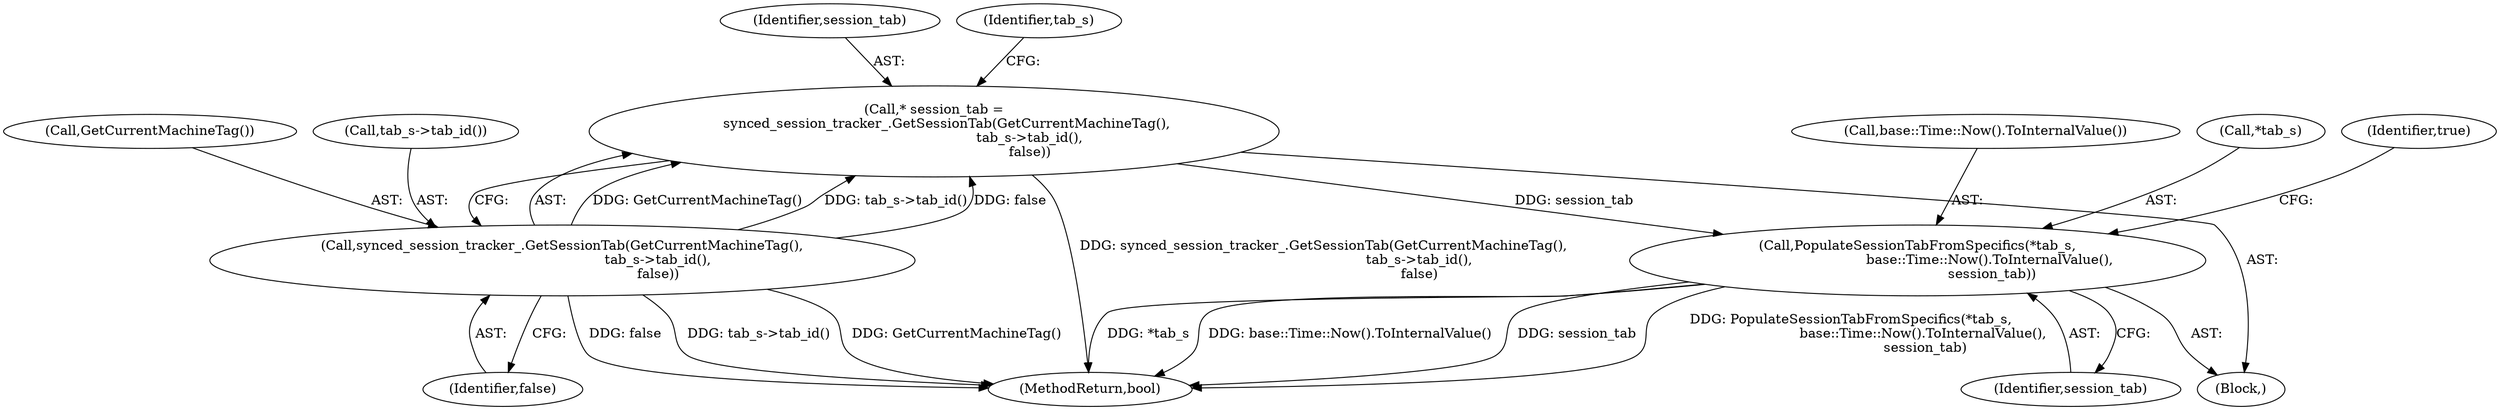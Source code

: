 digraph "0_Chrome_19190765882e272a6a2162c89acdb29110f7e3cf_13@pointer" {
"1000244" [label="(Call,PopulateSessionTabFromSpecifics(*tab_s,\n                                  base::Time::Now().ToInternalValue(),\n                                   session_tab))"];
"1000238" [label="(Call,* session_tab =\n      synced_session_tracker_.GetSessionTab(GetCurrentMachineTag(),\n                                             tab_s->tab_id(),\n                                             false))"];
"1000240" [label="(Call,synced_session_tracker_.GetSessionTab(GetCurrentMachineTag(),\n                                             tab_s->tab_id(),\n                                             false))"];
"1000238" [label="(Call,* session_tab =\n      synced_session_tracker_.GetSessionTab(GetCurrentMachineTag(),\n                                             tab_s->tab_id(),\n                                             false))"];
"1000248" [label="(Identifier,session_tab)"];
"1000250" [label="(Identifier,true)"];
"1000243" [label="(Identifier,false)"];
"1000244" [label="(Call,PopulateSessionTabFromSpecifics(*tab_s,\n                                  base::Time::Now().ToInternalValue(),\n                                   session_tab))"];
"1000247" [label="(Call,base::Time::Now().ToInternalValue())"];
"1000241" [label="(Call,GetCurrentMachineTag())"];
"1000239" [label="(Identifier,session_tab)"];
"1000246" [label="(Identifier,tab_s)"];
"1000251" [label="(MethodReturn,bool)"];
"1000105" [label="(Block,)"];
"1000245" [label="(Call,*tab_s)"];
"1000240" [label="(Call,synced_session_tracker_.GetSessionTab(GetCurrentMachineTag(),\n                                             tab_s->tab_id(),\n                                             false))"];
"1000242" [label="(Call,tab_s->tab_id())"];
"1000244" -> "1000105"  [label="AST: "];
"1000244" -> "1000248"  [label="CFG: "];
"1000245" -> "1000244"  [label="AST: "];
"1000247" -> "1000244"  [label="AST: "];
"1000248" -> "1000244"  [label="AST: "];
"1000250" -> "1000244"  [label="CFG: "];
"1000244" -> "1000251"  [label="DDG: session_tab"];
"1000244" -> "1000251"  [label="DDG: PopulateSessionTabFromSpecifics(*tab_s,\n                                  base::Time::Now().ToInternalValue(),\n                                   session_tab)"];
"1000244" -> "1000251"  [label="DDG: *tab_s"];
"1000244" -> "1000251"  [label="DDG: base::Time::Now().ToInternalValue()"];
"1000238" -> "1000244"  [label="DDG: session_tab"];
"1000238" -> "1000105"  [label="AST: "];
"1000238" -> "1000240"  [label="CFG: "];
"1000239" -> "1000238"  [label="AST: "];
"1000240" -> "1000238"  [label="AST: "];
"1000246" -> "1000238"  [label="CFG: "];
"1000238" -> "1000251"  [label="DDG: synced_session_tracker_.GetSessionTab(GetCurrentMachineTag(),\n                                             tab_s->tab_id(),\n                                             false)"];
"1000240" -> "1000238"  [label="DDG: GetCurrentMachineTag()"];
"1000240" -> "1000238"  [label="DDG: tab_s->tab_id()"];
"1000240" -> "1000238"  [label="DDG: false"];
"1000240" -> "1000243"  [label="CFG: "];
"1000241" -> "1000240"  [label="AST: "];
"1000242" -> "1000240"  [label="AST: "];
"1000243" -> "1000240"  [label="AST: "];
"1000240" -> "1000251"  [label="DDG: tab_s->tab_id()"];
"1000240" -> "1000251"  [label="DDG: GetCurrentMachineTag()"];
"1000240" -> "1000251"  [label="DDG: false"];
}
